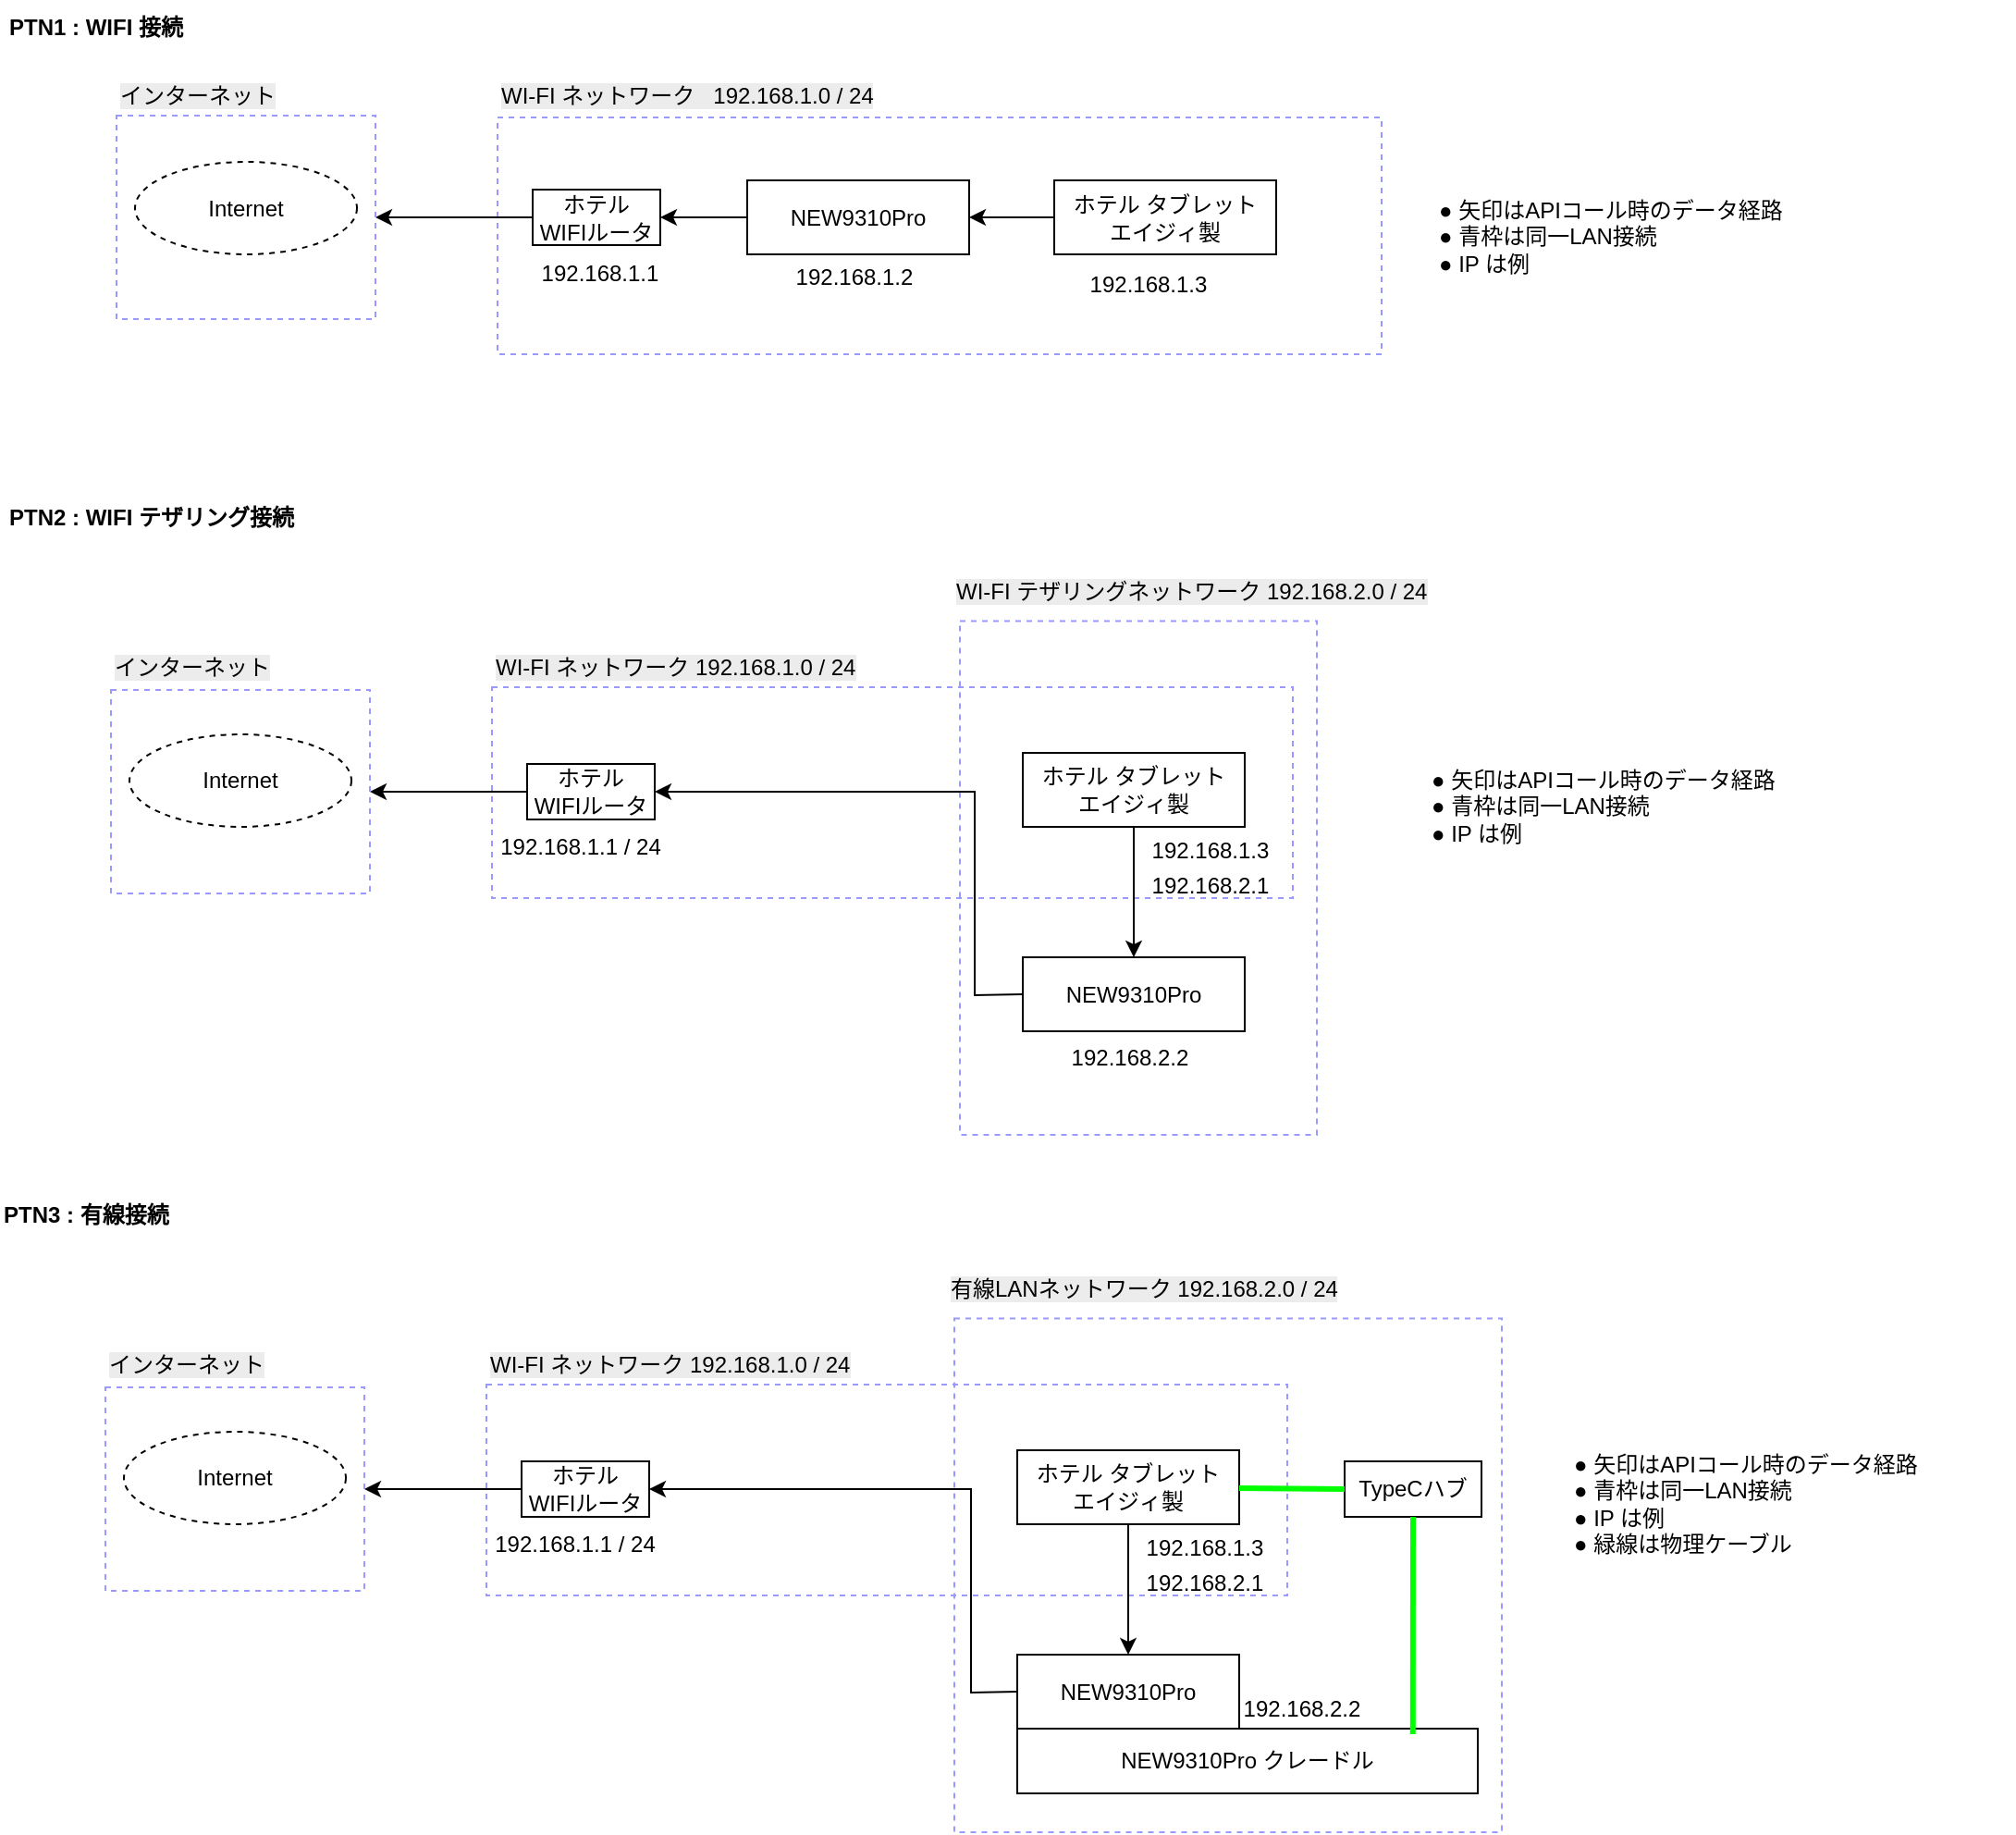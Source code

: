 <mxfile version="28.0.6" pages="2">
  <diagram name="構成" id="BScEjB2D5zMqkf6O6VkD">
    <mxGraphModel dx="1426" dy="875" grid="0" gridSize="10" guides="1" tooltips="1" connect="1" arrows="1" fold="1" page="1" pageScale="1" pageWidth="827" pageHeight="1169" math="0" shadow="0">
      <root>
        <mxCell id="9PDFQRWbDijcjVjQh_10-0" />
        <mxCell id="9PDFQRWbDijcjVjQh_10-1" parent="9PDFQRWbDijcjVjQh_10-0" />
        <mxCell id="Q8KEyN3tKyXlA5uVLbO0-29" value="" style="rounded=0;whiteSpace=wrap;html=1;fillColor=none;strokeColor=#9999FF;dashed=1;" parent="9PDFQRWbDijcjVjQh_10-1" vertex="1">
          <mxGeometry x="553" y="379.75" width="193" height="277.75" as="geometry" />
        </mxCell>
        <mxCell id="9PDFQRWbDijcjVjQh_10-22" value="" style="rounded=0;whiteSpace=wrap;html=1;fillColor=none;strokeColor=#9999FF;dashed=1;" parent="9PDFQRWbDijcjVjQh_10-1" vertex="1">
          <mxGeometry x="303" y="107.5" width="478" height="128" as="geometry" />
        </mxCell>
        <mxCell id="9PDFQRWbDijcjVjQh_10-3" value="NEW9310Pro" style="rounded=0;whiteSpace=wrap;html=1;" parent="9PDFQRWbDijcjVjQh_10-1" vertex="1">
          <mxGeometry x="438" y="141.5" width="120" height="40" as="geometry" />
        </mxCell>
        <mxCell id="9PDFQRWbDijcjVjQh_10-4" value="" style="endArrow=classic;html=1;rounded=0;" parent="9PDFQRWbDijcjVjQh_10-1" source="Q8KEyN3tKyXlA5uVLbO0-3" target="9PDFQRWbDijcjVjQh_10-20" edge="1">
          <mxGeometry width="50" height="50" relative="1" as="geometry">
            <mxPoint x="627" y="21.5" as="sourcePoint" />
            <mxPoint x="367" y="181.5" as="targetPoint" />
          </mxGeometry>
        </mxCell>
        <mxCell id="9PDFQRWbDijcjVjQh_10-6" value="ホテル タブレット&lt;div&gt;エイジィ製&lt;/div&gt;" style="rounded=0;whiteSpace=wrap;html=1;" parent="9PDFQRWbDijcjVjQh_10-1" vertex="1">
          <mxGeometry x="604" y="141.5" width="120" height="40" as="geometry" />
        </mxCell>
        <mxCell id="9PDFQRWbDijcjVjQh_10-14" value="Internet" style="ellipse;whiteSpace=wrap;html=1;dashed=1;" parent="9PDFQRWbDijcjVjQh_10-1" vertex="1">
          <mxGeometry x="107" y="131.5" width="120" height="50" as="geometry" />
        </mxCell>
        <mxCell id="9PDFQRWbDijcjVjQh_10-20" value="" style="rounded=0;whiteSpace=wrap;html=1;fillColor=none;strokeColor=#9999FF;dashed=1;" parent="9PDFQRWbDijcjVjQh_10-1" vertex="1">
          <mxGeometry x="97" y="106.5" width="140" height="110" as="geometry" />
        </mxCell>
        <mxCell id="Q8KEyN3tKyXlA5uVLbO0-0" value="PTN1 : WIFI 接続" style="text;html=1;align=left;verticalAlign=middle;whiteSpace=wrap;rounded=0;fontStyle=1" parent="9PDFQRWbDijcjVjQh_10-1" vertex="1">
          <mxGeometry x="37" y="44" width="170" height="30" as="geometry" />
        </mxCell>
        <mxCell id="Q8KEyN3tKyXlA5uVLbO0-3" value="ホテル&lt;div&gt;WIFIルータ&lt;/div&gt;" style="rounded=0;whiteSpace=wrap;html=1;" parent="9PDFQRWbDijcjVjQh_10-1" vertex="1">
          <mxGeometry x="322" y="146.5" width="69" height="30" as="geometry" />
        </mxCell>
        <mxCell id="Q8KEyN3tKyXlA5uVLbO0-4" value="&lt;span style=&quot;color: rgb(0, 0, 0); font-family: Helvetica; font-size: 12px; font-style: normal; font-variant-ligatures: normal; font-variant-caps: normal; font-weight: 400; letter-spacing: normal; orphans: 2; text-align: center; text-indent: 0px; text-transform: none; widows: 2; word-spacing: 0px; -webkit-text-stroke-width: 0px; white-space: normal; background-color: rgb(236, 236, 236); text-decoration-thickness: initial; text-decoration-style: initial; text-decoration-color: initial; display: inline !important; float: none;&quot;&gt;インターネット&lt;/span&gt;" style="text;whiteSpace=wrap;html=1;" parent="9PDFQRWbDijcjVjQh_10-1" vertex="1">
          <mxGeometry x="97" y="81.5" width="100" height="30" as="geometry" />
        </mxCell>
        <mxCell id="Q8KEyN3tKyXlA5uVLbO0-5" value="&lt;span style=&quot;color: rgb(0, 0, 0); font-family: Helvetica; font-size: 12px; font-style: normal; font-variant-ligatures: normal; font-variant-caps: normal; font-weight: 400; letter-spacing: normal; orphans: 2; text-align: center; text-indent: 0px; text-transform: none; widows: 2; word-spacing: 0px; -webkit-text-stroke-width: 0px; white-space: normal; background-color: rgb(236, 236, 236); text-decoration-thickness: initial; text-decoration-style: initial; text-decoration-color: initial; display: inline !important; float: none;&quot;&gt;WI-FI ネットワーク&amp;nbsp; &amp;nbsp;192.168.1.0 / 24&lt;/span&gt;" style="text;whiteSpace=wrap;html=1;" parent="9PDFQRWbDijcjVjQh_10-1" vertex="1">
          <mxGeometry x="303" y="81.5" width="244" height="30" as="geometry" />
        </mxCell>
        <mxCell id="Q8KEyN3tKyXlA5uVLbO0-6" value="" style="endArrow=classic;html=1;rounded=0;exitX=0;exitY=0.5;exitDx=0;exitDy=0;entryX=1;entryY=0.5;entryDx=0;entryDy=0;" parent="9PDFQRWbDijcjVjQh_10-1" source="9PDFQRWbDijcjVjQh_10-3" target="Q8KEyN3tKyXlA5uVLbO0-3" edge="1">
          <mxGeometry width="50" height="50" relative="1" as="geometry">
            <mxPoint x="726" y="176.5" as="sourcePoint" />
            <mxPoint x="686" y="176.5" as="targetPoint" />
          </mxGeometry>
        </mxCell>
        <mxCell id="Q8KEyN3tKyXlA5uVLbO0-7" value="" style="endArrow=classic;html=1;rounded=0;entryX=1;entryY=0.5;entryDx=0;entryDy=0;" parent="9PDFQRWbDijcjVjQh_10-1" source="9PDFQRWbDijcjVjQh_10-6" target="9PDFQRWbDijcjVjQh_10-3" edge="1">
          <mxGeometry width="50" height="50" relative="1" as="geometry">
            <mxPoint x="744" y="144.5" as="sourcePoint" />
            <mxPoint x="669" y="174.5" as="targetPoint" />
          </mxGeometry>
        </mxCell>
        <mxCell id="Q8KEyN3tKyXlA5uVLbO0-9" value="● 矢印はAPIコール時のデータ経路&lt;div&gt;● 青枠は同一LAN接続&lt;/div&gt;&lt;div&gt;● IP は例&lt;/div&gt;" style="text;html=1;align=left;verticalAlign=middle;whiteSpace=wrap;rounded=0;" parent="9PDFQRWbDijcjVjQh_10-1" vertex="1">
          <mxGeometry x="810" y="140.5" width="233" height="62" as="geometry" />
        </mxCell>
        <mxCell id="Q8KEyN3tKyXlA5uVLbO0-10" value="192.168.1.1" style="text;html=1;align=center;verticalAlign=middle;whiteSpace=wrap;rounded=0;" parent="9PDFQRWbDijcjVjQh_10-1" vertex="1">
          <mxGeometry x="316" y="179.5" width="85" height="25" as="geometry" />
        </mxCell>
        <mxCell id="Q8KEyN3tKyXlA5uVLbO0-11" value="192.168.1.2" style="text;html=1;align=center;verticalAlign=middle;whiteSpace=wrap;rounded=0;" parent="9PDFQRWbDijcjVjQh_10-1" vertex="1">
          <mxGeometry x="428" y="181.5" width="136" height="25" as="geometry" />
        </mxCell>
        <mxCell id="Q8KEyN3tKyXlA5uVLbO0-12" value="192.168.1.3" style="text;html=1;align=center;verticalAlign=middle;whiteSpace=wrap;rounded=0;" parent="9PDFQRWbDijcjVjQh_10-1" vertex="1">
          <mxGeometry x="587" y="185" width="136" height="25" as="geometry" />
        </mxCell>
        <mxCell id="Q8KEyN3tKyXlA5uVLbO0-13" value="" style="rounded=0;whiteSpace=wrap;html=1;fillColor=none;strokeColor=#9999FF;dashed=1;" parent="9PDFQRWbDijcjVjQh_10-1" vertex="1">
          <mxGeometry x="300" y="415.5" width="433" height="114" as="geometry" />
        </mxCell>
        <mxCell id="Q8KEyN3tKyXlA5uVLbO0-14" value="NEW9310Pro" style="rounded=0;whiteSpace=wrap;html=1;" parent="9PDFQRWbDijcjVjQh_10-1" vertex="1">
          <mxGeometry x="587" y="561.5" width="120" height="40" as="geometry" />
        </mxCell>
        <mxCell id="Q8KEyN3tKyXlA5uVLbO0-15" value="" style="endArrow=classic;html=1;rounded=0;" parent="9PDFQRWbDijcjVjQh_10-1" source="Q8KEyN3tKyXlA5uVLbO0-20" target="Q8KEyN3tKyXlA5uVLbO0-18" edge="1">
          <mxGeometry width="50" height="50" relative="1" as="geometry">
            <mxPoint x="624" y="331" as="sourcePoint" />
            <mxPoint x="364" y="491" as="targetPoint" />
          </mxGeometry>
        </mxCell>
        <mxCell id="Q8KEyN3tKyXlA5uVLbO0-16" value="ホテル タブレット&lt;div&gt;エイジィ製&lt;/div&gt;" style="rounded=0;whiteSpace=wrap;html=1;" parent="9PDFQRWbDijcjVjQh_10-1" vertex="1">
          <mxGeometry x="587" y="451" width="120" height="40" as="geometry" />
        </mxCell>
        <mxCell id="Q8KEyN3tKyXlA5uVLbO0-17" value="Internet" style="ellipse;whiteSpace=wrap;html=1;dashed=1;" parent="9PDFQRWbDijcjVjQh_10-1" vertex="1">
          <mxGeometry x="104" y="441" width="120" height="50" as="geometry" />
        </mxCell>
        <mxCell id="Q8KEyN3tKyXlA5uVLbO0-18" value="" style="rounded=0;whiteSpace=wrap;html=1;fillColor=none;strokeColor=#9999FF;dashed=1;" parent="9PDFQRWbDijcjVjQh_10-1" vertex="1">
          <mxGeometry x="94" y="417" width="140" height="110" as="geometry" />
        </mxCell>
        <mxCell id="Q8KEyN3tKyXlA5uVLbO0-19" value="PTN2 : WIFI テザリング接続" style="text;html=1;align=left;verticalAlign=middle;whiteSpace=wrap;rounded=0;fontStyle=1" parent="9PDFQRWbDijcjVjQh_10-1" vertex="1">
          <mxGeometry x="37" y="308.5" width="170" height="30" as="geometry" />
        </mxCell>
        <mxCell id="Q8KEyN3tKyXlA5uVLbO0-20" value="ホテル&lt;div&gt;WIFIルータ&lt;/div&gt;" style="rounded=0;whiteSpace=wrap;html=1;" parent="9PDFQRWbDijcjVjQh_10-1" vertex="1">
          <mxGeometry x="319" y="457" width="69" height="30" as="geometry" />
        </mxCell>
        <mxCell id="Q8KEyN3tKyXlA5uVLbO0-21" value="&lt;span style=&quot;color: rgb(0, 0, 0); font-family: Helvetica; font-size: 12px; font-style: normal; font-variant-ligatures: normal; font-variant-caps: normal; font-weight: 400; letter-spacing: normal; orphans: 2; text-align: center; text-indent: 0px; text-transform: none; widows: 2; word-spacing: 0px; -webkit-text-stroke-width: 0px; white-space: normal; background-color: rgb(236, 236, 236); text-decoration-thickness: initial; text-decoration-style: initial; text-decoration-color: initial; display: inline !important; float: none;&quot;&gt;インターネット&lt;/span&gt;" style="text;whiteSpace=wrap;html=1;" parent="9PDFQRWbDijcjVjQh_10-1" vertex="1">
          <mxGeometry x="94" y="391" width="100" height="30" as="geometry" />
        </mxCell>
        <mxCell id="Q8KEyN3tKyXlA5uVLbO0-22" value="&lt;span style=&quot;color: rgb(0, 0, 0); font-family: Helvetica; font-size: 12px; font-style: normal; font-variant-ligatures: normal; font-variant-caps: normal; font-weight: 400; letter-spacing: normal; orphans: 2; text-align: center; text-indent: 0px; text-transform: none; widows: 2; word-spacing: 0px; -webkit-text-stroke-width: 0px; white-space: normal; background-color: rgb(236, 236, 236); text-decoration-thickness: initial; text-decoration-style: initial; text-decoration-color: initial; display: inline !important; float: none;&quot;&gt;WI-FI ネットワーク 192.168.1.0 / 24&lt;/span&gt;" style="text;whiteSpace=wrap;html=1;" parent="9PDFQRWbDijcjVjQh_10-1" vertex="1">
          <mxGeometry x="300" y="391" width="209" height="30" as="geometry" />
        </mxCell>
        <mxCell id="Q8KEyN3tKyXlA5uVLbO0-25" value="● 矢印はAPIコール時のデータ経路&lt;div&gt;&lt;div&gt;● 青枠は同一LAN接続&lt;/div&gt;&lt;div&gt;● IP は例&lt;/div&gt;&lt;/div&gt;" style="text;html=1;align=left;verticalAlign=middle;whiteSpace=wrap;rounded=0;" parent="9PDFQRWbDijcjVjQh_10-1" vertex="1">
          <mxGeometry x="806" y="448.5" width="230" height="62" as="geometry" />
        </mxCell>
        <mxCell id="Q8KEyN3tKyXlA5uVLbO0-26" value="192.168.1.1 / 24" style="text;html=1;align=center;verticalAlign=middle;whiteSpace=wrap;rounded=0;" parent="9PDFQRWbDijcjVjQh_10-1" vertex="1">
          <mxGeometry x="280" y="489" width="136" height="25" as="geometry" />
        </mxCell>
        <mxCell id="Q8KEyN3tKyXlA5uVLbO0-28" value="192.168.1.3" style="text;html=1;align=center;verticalAlign=middle;whiteSpace=wrap;rounded=0;" parent="9PDFQRWbDijcjVjQh_10-1" vertex="1">
          <mxGeometry x="633" y="491" width="111" height="25" as="geometry" />
        </mxCell>
        <mxCell id="Q8KEyN3tKyXlA5uVLbO0-31" value="192.168.2.2" style="text;html=1;align=center;verticalAlign=middle;whiteSpace=wrap;rounded=0;" parent="9PDFQRWbDijcjVjQh_10-1" vertex="1">
          <mxGeometry x="577" y="603.5" width="136" height="25" as="geometry" />
        </mxCell>
        <mxCell id="Q8KEyN3tKyXlA5uVLbO0-34" value="&lt;span style=&quot;color: rgb(0, 0, 0); font-family: Helvetica; font-size: 12px; font-style: normal; font-variant-ligatures: normal; font-variant-caps: normal; font-weight: 400; letter-spacing: normal; orphans: 2; text-align: center; text-indent: 0px; text-transform: none; widows: 2; word-spacing: 0px; -webkit-text-stroke-width: 0px; white-space: normal; background-color: rgb(236, 236, 236); text-decoration-thickness: initial; text-decoration-style: initial; text-decoration-color: initial; display: inline !important; float: none;&quot;&gt;WI-FI テザリングネットワーク 192.168.2.0 / 24&lt;/span&gt;" style="text;whiteSpace=wrap;html=1;" parent="9PDFQRWbDijcjVjQh_10-1" vertex="1">
          <mxGeometry x="549" y="349.75" width="290" height="30" as="geometry" />
        </mxCell>
        <mxCell id="Q8KEyN3tKyXlA5uVLbO0-37" value="192.168.2.1" style="text;html=1;align=center;verticalAlign=middle;whiteSpace=wrap;rounded=0;" parent="9PDFQRWbDijcjVjQh_10-1" vertex="1">
          <mxGeometry x="633" y="510.5" width="111" height="25" as="geometry" />
        </mxCell>
        <mxCell id="Q8KEyN3tKyXlA5uVLbO0-38" value="" style="endArrow=classic;html=1;rounded=0;" parent="9PDFQRWbDijcjVjQh_10-1" source="Q8KEyN3tKyXlA5uVLbO0-16" target="Q8KEyN3tKyXlA5uVLbO0-14" edge="1">
          <mxGeometry width="50" height="50" relative="1" as="geometry">
            <mxPoint x="952" y="407.5" as="sourcePoint" />
            <mxPoint x="906" y="407.5" as="targetPoint" />
          </mxGeometry>
        </mxCell>
        <mxCell id="Q8KEyN3tKyXlA5uVLbO0-39" value="" style="endArrow=classic;html=1;rounded=0;exitX=0;exitY=0.5;exitDx=0;exitDy=0;entryX=1;entryY=0.5;entryDx=0;entryDy=0;" parent="9PDFQRWbDijcjVjQh_10-1" source="Q8KEyN3tKyXlA5uVLbO0-14" target="Q8KEyN3tKyXlA5uVLbO0-20" edge="1">
          <mxGeometry width="50" height="50" relative="1" as="geometry">
            <mxPoint x="483" y="581.5" as="sourcePoint" />
            <mxPoint x="436" y="581.5" as="targetPoint" />
            <Array as="points">
              <mxPoint x="561" y="582" />
              <mxPoint x="561" y="472" />
            </Array>
          </mxGeometry>
        </mxCell>
        <mxCell id="Q8KEyN3tKyXlA5uVLbO0-41" value="" style="rounded=0;whiteSpace=wrap;html=1;fillColor=none;strokeColor=#9999FF;dashed=1;" parent="9PDFQRWbDijcjVjQh_10-1" vertex="1">
          <mxGeometry x="550" y="756.75" width="296" height="277.75" as="geometry" />
        </mxCell>
        <mxCell id="Q8KEyN3tKyXlA5uVLbO0-42" value="" style="rounded=0;whiteSpace=wrap;html=1;fillColor=none;strokeColor=#9999FF;dashed=1;" parent="9PDFQRWbDijcjVjQh_10-1" vertex="1">
          <mxGeometry x="297" y="792.5" width="433" height="114" as="geometry" />
        </mxCell>
        <mxCell id="Q8KEyN3tKyXlA5uVLbO0-43" value="NEW9310Pro" style="rounded=0;whiteSpace=wrap;html=1;" parent="9PDFQRWbDijcjVjQh_10-1" vertex="1">
          <mxGeometry x="584" y="938.5" width="120" height="40" as="geometry" />
        </mxCell>
        <mxCell id="Q8KEyN3tKyXlA5uVLbO0-44" value="" style="endArrow=classic;html=1;rounded=0;" parent="9PDFQRWbDijcjVjQh_10-1" source="Q8KEyN3tKyXlA5uVLbO0-49" target="Q8KEyN3tKyXlA5uVLbO0-47" edge="1">
          <mxGeometry width="50" height="50" relative="1" as="geometry">
            <mxPoint x="621" y="708" as="sourcePoint" />
            <mxPoint x="361" y="868" as="targetPoint" />
          </mxGeometry>
        </mxCell>
        <mxCell id="Q8KEyN3tKyXlA5uVLbO0-45" value="ホテル タブレット&lt;div&gt;エイジィ製&lt;/div&gt;" style="rounded=0;whiteSpace=wrap;html=1;" parent="9PDFQRWbDijcjVjQh_10-1" vertex="1">
          <mxGeometry x="584" y="828" width="120" height="40" as="geometry" />
        </mxCell>
        <mxCell id="Q8KEyN3tKyXlA5uVLbO0-46" value="Internet" style="ellipse;whiteSpace=wrap;html=1;dashed=1;" parent="9PDFQRWbDijcjVjQh_10-1" vertex="1">
          <mxGeometry x="101" y="818" width="120" height="50" as="geometry" />
        </mxCell>
        <mxCell id="Q8KEyN3tKyXlA5uVLbO0-47" value="" style="rounded=0;whiteSpace=wrap;html=1;fillColor=none;strokeColor=#9999FF;dashed=1;" parent="9PDFQRWbDijcjVjQh_10-1" vertex="1">
          <mxGeometry x="91" y="794" width="140" height="110" as="geometry" />
        </mxCell>
        <mxCell id="Q8KEyN3tKyXlA5uVLbO0-48" value="PTN3 : 有線接続" style="text;html=1;align=left;verticalAlign=middle;whiteSpace=wrap;rounded=0;fontStyle=1" parent="9PDFQRWbDijcjVjQh_10-1" vertex="1">
          <mxGeometry x="34" y="685.5" width="170" height="30" as="geometry" />
        </mxCell>
        <mxCell id="Q8KEyN3tKyXlA5uVLbO0-49" value="ホテル&lt;div&gt;WIFIルータ&lt;/div&gt;" style="rounded=0;whiteSpace=wrap;html=1;" parent="9PDFQRWbDijcjVjQh_10-1" vertex="1">
          <mxGeometry x="316" y="834" width="69" height="30" as="geometry" />
        </mxCell>
        <mxCell id="Q8KEyN3tKyXlA5uVLbO0-50" value="&lt;span style=&quot;color: rgb(0, 0, 0); font-family: Helvetica; font-size: 12px; font-style: normal; font-variant-ligatures: normal; font-variant-caps: normal; font-weight: 400; letter-spacing: normal; orphans: 2; text-align: center; text-indent: 0px; text-transform: none; widows: 2; word-spacing: 0px; -webkit-text-stroke-width: 0px; white-space: normal; background-color: rgb(236, 236, 236); text-decoration-thickness: initial; text-decoration-style: initial; text-decoration-color: initial; display: inline !important; float: none;&quot;&gt;インターネット&lt;/span&gt;" style="text;whiteSpace=wrap;html=1;" parent="9PDFQRWbDijcjVjQh_10-1" vertex="1">
          <mxGeometry x="91" y="768" width="100" height="30" as="geometry" />
        </mxCell>
        <mxCell id="Q8KEyN3tKyXlA5uVLbO0-51" value="&lt;span style=&quot;color: rgb(0, 0, 0); font-family: Helvetica; font-size: 12px; font-style: normal; font-variant-ligatures: normal; font-variant-caps: normal; font-weight: 400; letter-spacing: normal; orphans: 2; text-align: center; text-indent: 0px; text-transform: none; widows: 2; word-spacing: 0px; -webkit-text-stroke-width: 0px; white-space: normal; background-color: rgb(236, 236, 236); text-decoration-thickness: initial; text-decoration-style: initial; text-decoration-color: initial; display: inline !important; float: none;&quot;&gt;WI-FI ネットワーク 192.168.1.0 / 24&lt;/span&gt;" style="text;whiteSpace=wrap;html=1;" parent="9PDFQRWbDijcjVjQh_10-1" vertex="1">
          <mxGeometry x="297" y="768" width="209" height="30" as="geometry" />
        </mxCell>
        <mxCell id="Q8KEyN3tKyXlA5uVLbO0-52" value="● 矢印はAPIコール時のデータ経路&lt;div&gt;&lt;div&gt;● 青枠は同一LAN接続&lt;/div&gt;&lt;div&gt;● IP は例&lt;/div&gt;&lt;div&gt;● 緑線は物理ケーブル&lt;/div&gt;&lt;/div&gt;" style="text;html=1;align=left;verticalAlign=middle;whiteSpace=wrap;rounded=0;" parent="9PDFQRWbDijcjVjQh_10-1" vertex="1">
          <mxGeometry x="883" y="825.5" width="240" height="62" as="geometry" />
        </mxCell>
        <mxCell id="Q8KEyN3tKyXlA5uVLbO0-53" value="192.168.1.1 / 24" style="text;html=1;align=center;verticalAlign=middle;whiteSpace=wrap;rounded=0;" parent="9PDFQRWbDijcjVjQh_10-1" vertex="1">
          <mxGeometry x="277" y="866" width="136" height="25" as="geometry" />
        </mxCell>
        <mxCell id="Q8KEyN3tKyXlA5uVLbO0-54" value="192.168.1.3" style="text;html=1;align=center;verticalAlign=middle;whiteSpace=wrap;rounded=0;" parent="9PDFQRWbDijcjVjQh_10-1" vertex="1">
          <mxGeometry x="630" y="868" width="111" height="25" as="geometry" />
        </mxCell>
        <mxCell id="Q8KEyN3tKyXlA5uVLbO0-55" value="192.168.2.2" style="text;html=1;align=center;verticalAlign=middle;whiteSpace=wrap;rounded=0;" parent="9PDFQRWbDijcjVjQh_10-1" vertex="1">
          <mxGeometry x="670" y="955.5" width="136" height="25" as="geometry" />
        </mxCell>
        <mxCell id="Q8KEyN3tKyXlA5uVLbO0-56" value="&lt;span style=&quot;color: rgb(0, 0, 0); font-family: Helvetica; font-size: 12px; font-style: normal; font-variant-ligatures: normal; font-variant-caps: normal; font-weight: 400; letter-spacing: normal; orphans: 2; text-align: center; text-indent: 0px; text-transform: none; widows: 2; word-spacing: 0px; -webkit-text-stroke-width: 0px; white-space: normal; background-color: rgb(236, 236, 236); text-decoration-thickness: initial; text-decoration-style: initial; text-decoration-color: initial; display: inline !important; float: none;&quot;&gt;有線LANネットワーク 192.168.2.0 / 24&lt;/span&gt;" style="text;whiteSpace=wrap;html=1;" parent="9PDFQRWbDijcjVjQh_10-1" vertex="1">
          <mxGeometry x="546" y="726.75" width="290" height="30" as="geometry" />
        </mxCell>
        <mxCell id="Q8KEyN3tKyXlA5uVLbO0-57" value="192.168.2.1" style="text;html=1;align=center;verticalAlign=middle;whiteSpace=wrap;rounded=0;" parent="9PDFQRWbDijcjVjQh_10-1" vertex="1">
          <mxGeometry x="630" y="887.5" width="111" height="25" as="geometry" />
        </mxCell>
        <mxCell id="Q8KEyN3tKyXlA5uVLbO0-58" value="" style="endArrow=classic;html=1;rounded=0;" parent="9PDFQRWbDijcjVjQh_10-1" source="Q8KEyN3tKyXlA5uVLbO0-45" target="Q8KEyN3tKyXlA5uVLbO0-43" edge="1">
          <mxGeometry width="50" height="50" relative="1" as="geometry">
            <mxPoint x="949" y="784.5" as="sourcePoint" />
            <mxPoint x="903" y="784.5" as="targetPoint" />
          </mxGeometry>
        </mxCell>
        <mxCell id="Q8KEyN3tKyXlA5uVLbO0-59" value="" style="endArrow=classic;html=1;rounded=0;exitX=0;exitY=0.5;exitDx=0;exitDy=0;entryX=1;entryY=0.5;entryDx=0;entryDy=0;" parent="9PDFQRWbDijcjVjQh_10-1" source="Q8KEyN3tKyXlA5uVLbO0-43" target="Q8KEyN3tKyXlA5uVLbO0-49" edge="1">
          <mxGeometry width="50" height="50" relative="1" as="geometry">
            <mxPoint x="480" y="958.5" as="sourcePoint" />
            <mxPoint x="433" y="958.5" as="targetPoint" />
            <Array as="points">
              <mxPoint x="559" y="959" />
              <mxPoint x="559" y="849" />
            </Array>
          </mxGeometry>
        </mxCell>
        <mxCell id="Q8KEyN3tKyXlA5uVLbO0-60" value="NEW9310Pro クレードル" style="rounded=0;whiteSpace=wrap;html=1;" parent="9PDFQRWbDijcjVjQh_10-1" vertex="1">
          <mxGeometry x="584" y="978.5" width="249" height="35" as="geometry" />
        </mxCell>
        <mxCell id="Q8KEyN3tKyXlA5uVLbO0-61" value="TypeCハブ" style="rounded=0;whiteSpace=wrap;html=1;" parent="9PDFQRWbDijcjVjQh_10-1" vertex="1">
          <mxGeometry x="761" y="834" width="74" height="30" as="geometry" />
        </mxCell>
        <mxCell id="Q8KEyN3tKyXlA5uVLbO0-63" value="" style="endArrow=none;html=1;rounded=0;exitX=0;exitY=0.5;exitDx=0;exitDy=0;strokeColor=#00FF00;strokeWidth=3;" parent="9PDFQRWbDijcjVjQh_10-1" source="Q8KEyN3tKyXlA5uVLbO0-61" target="Q8KEyN3tKyXlA5uVLbO0-45" edge="1">
          <mxGeometry width="50" height="50" relative="1" as="geometry">
            <mxPoint x="579" y="880.5" as="sourcePoint" />
            <mxPoint x="629" y="830.5" as="targetPoint" />
          </mxGeometry>
        </mxCell>
        <mxCell id="Q8KEyN3tKyXlA5uVLbO0-64" value="" style="endArrow=none;html=1;rounded=0;exitX=0.859;exitY=0.086;exitDx=0;exitDy=0;strokeColor=#00FF00;strokeWidth=3;entryX=0.5;entryY=1;entryDx=0;entryDy=0;exitPerimeter=0;" parent="9PDFQRWbDijcjVjQh_10-1" source="Q8KEyN3tKyXlA5uVLbO0-60" target="Q8KEyN3tKyXlA5uVLbO0-61" edge="1">
          <mxGeometry width="50" height="50" relative="1" as="geometry">
            <mxPoint x="958" y="924.5" as="sourcePoint" />
            <mxPoint x="902" y="924.5" as="targetPoint" />
          </mxGeometry>
        </mxCell>
      </root>
    </mxGraphModel>
  </diagram>
  <diagram name="bk" id="usoBVQrJ3SZ9itmKvulK">
    <mxGraphModel dx="1426" dy="875" grid="1" gridSize="10" guides="1" tooltips="1" connect="1" arrows="1" fold="1" page="1" pageScale="1" pageWidth="827" pageHeight="1169" math="0" shadow="0">
      <root>
        <mxCell id="0" />
        <mxCell id="1" parent="0" />
        <mxCell id="I9DHOWEZ_pwjW-9ya_TR-9" value="" style="edgeStyle=orthogonalEdgeStyle;rounded=0;orthogonalLoop=1;jettySize=auto;html=1;exitX=0.5;exitY=0;exitDx=0;exitDy=0;" parent="1" source="1PvoCzYOQV1TV4NdYHf2-6" target="I9DHOWEZ_pwjW-9ya_TR-5" edge="1">
          <mxGeometry relative="1" as="geometry">
            <mxPoint x="640" y="300" as="sourcePoint" />
          </mxGeometry>
        </mxCell>
        <mxCell id="1PvoCzYOQV1TV4NdYHf2-1" value="NEW9310Pro" style="rounded=0;whiteSpace=wrap;html=1;" parent="1" vertex="1">
          <mxGeometry x="100" y="280" width="120" height="60" as="geometry" />
        </mxCell>
        <mxCell id="1PvoCzYOQV1TV4NdYHf2-3" value="" style="endArrow=classic;html=1;rounded=0;entryX=0.5;entryY=1;entryDx=0;entryDy=0;" parent="1" source="1PvoCzYOQV1TV4NdYHf2-1" target="I9DHOWEZ_pwjW-9ya_TR-1" edge="1">
          <mxGeometry width="50" height="50" relative="1" as="geometry">
            <mxPoint x="630" y="390" as="sourcePoint" />
            <mxPoint x="266.76" y="149.22" as="targetPoint" />
          </mxGeometry>
        </mxCell>
        <mxCell id="1PvoCzYOQV1TV4NdYHf2-4" value="SIM" style="text;html=1;align=center;verticalAlign=middle;whiteSpace=wrap;rounded=0;" parent="1" vertex="1">
          <mxGeometry x="100" y="250" width="60" height="30" as="geometry" />
        </mxCell>
        <mxCell id="1PvoCzYOQV1TV4NdYHf2-6" value="ホテル タブレット&lt;div&gt;エイジィ製&lt;/div&gt;" style="rounded=0;whiteSpace=wrap;html=1;" parent="1" vertex="1">
          <mxGeometry x="670" y="327.5" width="120" height="60" as="geometry" />
        </mxCell>
        <mxCell id="1PvoCzYOQV1TV4NdYHf2-7" value="" style="endArrow=classic;html=1;rounded=0;exitX=0;exitY=0.5;exitDx=0;exitDy=0;entryX=1;entryY=0.5;entryDx=0;entryDy=0;" parent="1" source="00aySutuGdwYuoqrU7Ly-11" target="00aySutuGdwYuoqrU7Ly-4" edge="1">
          <mxGeometry width="50" height="50" relative="1" as="geometry">
            <mxPoint x="652" y="301" as="sourcePoint" />
            <mxPoint x="460" y="320" as="targetPoint" />
          </mxGeometry>
        </mxCell>
        <mxCell id="00aySutuGdwYuoqrU7Ly-2" value="有線LAN" style="text;html=1;align=center;verticalAlign=middle;whiteSpace=wrap;rounded=0;" parent="1" vertex="1">
          <mxGeometry x="410" y="336" width="60" height="30" as="geometry" />
        </mxCell>
        <mxCell id="00aySutuGdwYuoqrU7Ly-4" value="NEW9310Pro　クレードル(KTS)" style="rounded=0;whiteSpace=wrap;html=1;" parent="1" vertex="1">
          <mxGeometry x="100" y="340" width="200" height="35" as="geometry" />
        </mxCell>
        <mxCell id="00aySutuGdwYuoqrU7Ly-8" value="&lt;span style=&quot;color: rgb(0, 0, 0); font-family: Helvetica; font-size: 12px; font-style: normal; font-variant-ligatures: normal; font-variant-caps: normal; font-weight: 400; letter-spacing: normal; orphans: 2; text-align: center; text-indent: 0px; text-transform: none; widows: 2; word-spacing: 0px; -webkit-text-stroke-width: 0px; white-space: normal; background-color: rgb(236, 236, 236); text-decoration-thickness: initial; text-decoration-style: initial; text-decoration-color: initial; display: inline !important; float: none;&quot;&gt;ローカル通信&lt;/span&gt;" style="text;whiteSpace=wrap;html=1;" parent="1" vertex="1">
          <mxGeometry x="400" y="372.5" width="130" height="40" as="geometry" />
        </mxCell>
        <mxCell id="00aySutuGdwYuoqrU7Ly-11" value="ハブ" style="rounded=0;whiteSpace=wrap;html=1;" parent="1" vertex="1">
          <mxGeometry x="560" y="342.5" width="50" height="30" as="geometry" />
        </mxCell>
        <mxCell id="00aySutuGdwYuoqrU7Ly-13" value="" style="endArrow=classic;html=1;rounded=0;entryX=1;entryY=0.5;entryDx=0;entryDy=0;" parent="1" source="1PvoCzYOQV1TV4NdYHf2-6" target="00aySutuGdwYuoqrU7Ly-11" edge="1">
          <mxGeometry width="50" height="50" relative="1" as="geometry">
            <mxPoint x="710" y="380" as="sourcePoint" />
            <mxPoint x="760" y="330" as="targetPoint" />
          </mxGeometry>
        </mxCell>
        <mxCell id="00aySutuGdwYuoqrU7Ly-14" value="USB TYPE-C" style="text;html=1;align=center;verticalAlign=middle;whiteSpace=wrap;rounded=0;" parent="1" vertex="1">
          <mxGeometry x="610" y="366" width="60" height="30" as="geometry" />
        </mxCell>
        <mxCell id="I9DHOWEZ_pwjW-9ya_TR-1" value="Internet" style="ellipse;whiteSpace=wrap;html=1;dashed=1;" parent="1" vertex="1">
          <mxGeometry x="100" y="80" width="120" height="50" as="geometry" />
        </mxCell>
        <mxCell id="I9DHOWEZ_pwjW-9ya_TR-2" value="&lt;span style=&quot;color: rgb(0, 0, 0); font-family: Helvetica; font-size: 12px; font-style: normal; font-variant-ligatures: normal; font-variant-caps: normal; font-weight: 400; letter-spacing: normal; orphans: 2; text-align: center; text-indent: 0px; text-transform: none; widows: 2; word-spacing: 0px; -webkit-text-stroke-width: 0px; white-space: normal; background-color: rgb(236, 236, 236); text-decoration-thickness: initial; text-decoration-style: initial; text-decoration-color: initial; display: inline !important; float: none;&quot;&gt;インターネット&lt;/span&gt;" style="text;whiteSpace=wrap;html=1;" parent="1" vertex="1">
          <mxGeometry x="210" y="150" width="100" height="30" as="geometry" />
        </mxCell>
        <mxCell id="I9DHOWEZ_pwjW-9ya_TR-3" value="Pogopin" style="text;html=1;align=center;verticalAlign=middle;whiteSpace=wrap;rounded=0;" parent="1" vertex="1">
          <mxGeometry x="40" y="320" width="60" height="30" as="geometry" />
        </mxCell>
        <mxCell id="I9DHOWEZ_pwjW-9ya_TR-4" value="" style="rounded=0;whiteSpace=wrap;html=1;fillColor=none;strokeColor=#9999FF;dashed=1;" parent="1" vertex="1">
          <mxGeometry x="290" y="330" width="280" height="50" as="geometry" />
        </mxCell>
        <mxCell id="I9DHOWEZ_pwjW-9ya_TR-5" value="Internet" style="ellipse;whiteSpace=wrap;html=1;dashed=1;" parent="1" vertex="1">
          <mxGeometry x="670" y="80" width="120" height="50" as="geometry" />
        </mxCell>
        <mxCell id="I9DHOWEZ_pwjW-9ya_TR-7" value="&lt;span style=&quot;color: rgb(0, 0, 0); font-family: Helvetica; font-size: 12px; font-style: normal; font-variant-ligatures: normal; font-variant-caps: normal; font-weight: 400; letter-spacing: normal; orphans: 2; text-align: center; text-indent: 0px; text-transform: none; widows: 2; word-spacing: 0px; -webkit-text-stroke-width: 0px; white-space: normal; background-color: rgb(236, 236, 236); text-decoration-thickness: initial; text-decoration-style: initial; text-decoration-color: initial; display: inline !important; float: none;&quot;&gt;インターネット&lt;/span&gt;" style="text;whiteSpace=wrap;html=1;" parent="1" vertex="1">
          <mxGeometry x="590" y="150" width="100" height="30" as="geometry" />
        </mxCell>
        <mxCell id="1PvoCzYOQV1TV4NdYHf2-11" value="" style="rounded=0;whiteSpace=wrap;html=1;fillColor=none;strokeColor=#9999FF;dashed=1;" parent="1" vertex="1">
          <mxGeometry x="90" y="60" width="140" height="230" as="geometry" />
        </mxCell>
        <mxCell id="I9DHOWEZ_pwjW-9ya_TR-10" value="ホテル内WiFi" style="text;html=1;align=center;verticalAlign=middle;whiteSpace=wrap;rounded=0;" parent="1" vertex="1">
          <mxGeometry x="740" y="297.5" width="60" height="30" as="geometry" />
        </mxCell>
        <mxCell id="I9DHOWEZ_pwjW-9ya_TR-6" value="" style="rounded=0;whiteSpace=wrap;html=1;fillColor=none;strokeColor=#9999FF;dashed=1;" parent="1" vertex="1">
          <mxGeometry x="660" y="60" width="140" height="280" as="geometry" />
        </mxCell>
      </root>
    </mxGraphModel>
  </diagram>
</mxfile>
